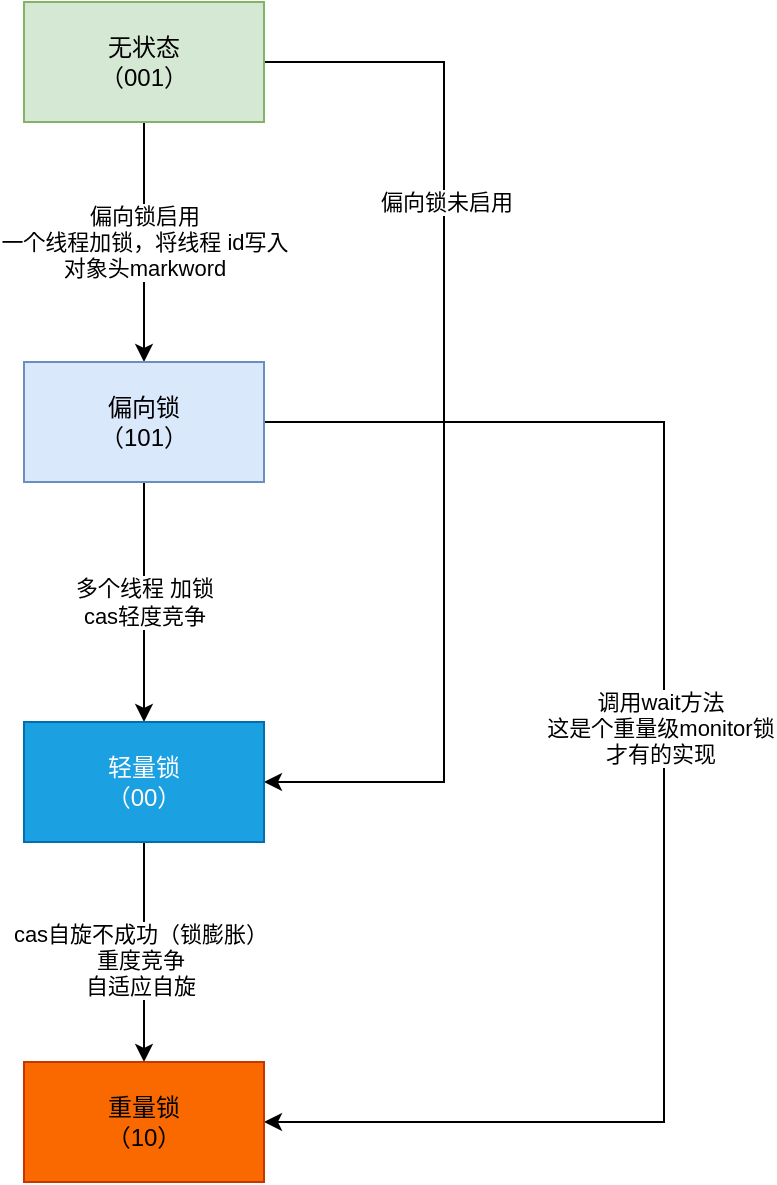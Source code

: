 <mxfile version="21.6.5" type="device">
  <diagram name="第 1 页" id="n1tu3bs2jnX6QsAyU4Jc">
    <mxGraphModel dx="1098" dy="828" grid="1" gridSize="10" guides="1" tooltips="1" connect="1" arrows="1" fold="1" page="1" pageScale="1" pageWidth="827" pageHeight="1169" math="0" shadow="0">
      <root>
        <mxCell id="0" />
        <mxCell id="1" parent="0" />
        <mxCell id="ETT2SsbHruUbjqDq5Ute-5" style="edgeStyle=orthogonalEdgeStyle;rounded=0;orthogonalLoop=1;jettySize=auto;html=1;" edge="1" parent="1" source="ETT2SsbHruUbjqDq5Ute-1" target="ETT2SsbHruUbjqDq5Ute-2">
          <mxGeometry relative="1" as="geometry" />
        </mxCell>
        <mxCell id="ETT2SsbHruUbjqDq5Ute-8" value="偏向锁启用&lt;br&gt;一个线程加锁，将线程 id写入&lt;br&gt;对象头markword" style="edgeLabel;html=1;align=center;verticalAlign=middle;resizable=0;points=[];" vertex="1" connectable="0" parent="ETT2SsbHruUbjqDq5Ute-5">
          <mxGeometry x="-0.217" relative="1" as="geometry">
            <mxPoint y="13" as="offset" />
          </mxGeometry>
        </mxCell>
        <mxCell id="ETT2SsbHruUbjqDq5Ute-11" style="edgeStyle=orthogonalEdgeStyle;rounded=0;orthogonalLoop=1;jettySize=auto;html=1;entryX=1;entryY=0.5;entryDx=0;entryDy=0;" edge="1" parent="1" source="ETT2SsbHruUbjqDq5Ute-1" target="ETT2SsbHruUbjqDq5Ute-3">
          <mxGeometry relative="1" as="geometry">
            <Array as="points">
              <mxPoint x="520" y="120" />
              <mxPoint x="520" y="480" />
            </Array>
          </mxGeometry>
        </mxCell>
        <mxCell id="ETT2SsbHruUbjqDq5Ute-12" value="偏向锁未启用" style="edgeLabel;html=1;align=center;verticalAlign=middle;resizable=0;points=[];" vertex="1" connectable="0" parent="ETT2SsbHruUbjqDq5Ute-11">
          <mxGeometry x="-0.152" y="1" relative="1" as="geometry">
            <mxPoint y="-69" as="offset" />
          </mxGeometry>
        </mxCell>
        <mxCell id="ETT2SsbHruUbjqDq5Ute-1" value="无状态&lt;br&gt;（001）" style="rounded=0;whiteSpace=wrap;html=1;fillColor=#d5e8d4;strokeColor=#82b366;" vertex="1" parent="1">
          <mxGeometry x="310" y="90" width="120" height="60" as="geometry" />
        </mxCell>
        <mxCell id="ETT2SsbHruUbjqDq5Ute-6" style="edgeStyle=orthogonalEdgeStyle;rounded=0;orthogonalLoop=1;jettySize=auto;html=1;entryX=0.5;entryY=0;entryDx=0;entryDy=0;" edge="1" parent="1" source="ETT2SsbHruUbjqDq5Ute-2" target="ETT2SsbHruUbjqDq5Ute-3">
          <mxGeometry relative="1" as="geometry" />
        </mxCell>
        <mxCell id="ETT2SsbHruUbjqDq5Ute-9" value="多个线程 加锁&lt;br&gt;cas轻度竞争" style="edgeLabel;html=1;align=center;verticalAlign=middle;resizable=0;points=[];" vertex="1" connectable="0" parent="ETT2SsbHruUbjqDq5Ute-6">
          <mxGeometry relative="1" as="geometry">
            <mxPoint as="offset" />
          </mxGeometry>
        </mxCell>
        <mxCell id="ETT2SsbHruUbjqDq5Ute-13" style="edgeStyle=orthogonalEdgeStyle;rounded=0;orthogonalLoop=1;jettySize=auto;html=1;entryX=1;entryY=0.5;entryDx=0;entryDy=0;" edge="1" parent="1" source="ETT2SsbHruUbjqDq5Ute-2" target="ETT2SsbHruUbjqDq5Ute-4">
          <mxGeometry relative="1" as="geometry">
            <Array as="points">
              <mxPoint x="630" y="300" />
              <mxPoint x="630" y="650" />
            </Array>
          </mxGeometry>
        </mxCell>
        <mxCell id="ETT2SsbHruUbjqDq5Ute-14" value="调用wait方法&lt;br&gt;这是个重量级monitor锁&lt;br&gt;才有的实现" style="edgeLabel;html=1;align=center;verticalAlign=middle;resizable=0;points=[];" vertex="1" connectable="0" parent="ETT2SsbHruUbjqDq5Ute-13">
          <mxGeometry x="-0.059" y="-2" relative="1" as="geometry">
            <mxPoint as="offset" />
          </mxGeometry>
        </mxCell>
        <mxCell id="ETT2SsbHruUbjqDq5Ute-2" value="偏向锁&lt;br&gt;（101）" style="rounded=0;whiteSpace=wrap;html=1;fillColor=#dae8fc;strokeColor=#6c8ebf;" vertex="1" parent="1">
          <mxGeometry x="310" y="270" width="120" height="60" as="geometry" />
        </mxCell>
        <mxCell id="ETT2SsbHruUbjqDq5Ute-7" style="edgeStyle=orthogonalEdgeStyle;rounded=0;orthogonalLoop=1;jettySize=auto;html=1;" edge="1" parent="1" source="ETT2SsbHruUbjqDq5Ute-3" target="ETT2SsbHruUbjqDq5Ute-4">
          <mxGeometry relative="1" as="geometry" />
        </mxCell>
        <mxCell id="ETT2SsbHruUbjqDq5Ute-10" value="cas自旋不成功（锁膨胀）&lt;br&gt;重度竞争&lt;br&gt;自适应自旋" style="edgeLabel;html=1;align=center;verticalAlign=middle;resizable=0;points=[];" vertex="1" connectable="0" parent="ETT2SsbHruUbjqDq5Ute-7">
          <mxGeometry x="0.073" y="-2" relative="1" as="geometry">
            <mxPoint as="offset" />
          </mxGeometry>
        </mxCell>
        <mxCell id="ETT2SsbHruUbjqDq5Ute-3" value="轻量锁&lt;br&gt;（00）" style="rounded=0;whiteSpace=wrap;html=1;fillColor=#1ba1e2;fontColor=#ffffff;strokeColor=#006EAF;" vertex="1" parent="1">
          <mxGeometry x="310" y="450" width="120" height="60" as="geometry" />
        </mxCell>
        <mxCell id="ETT2SsbHruUbjqDq5Ute-4" value="重量锁&lt;br&gt;（10）" style="rounded=0;whiteSpace=wrap;html=1;fillColor=#fa6800;fontColor=#000000;strokeColor=#C73500;" vertex="1" parent="1">
          <mxGeometry x="310" y="620" width="120" height="60" as="geometry" />
        </mxCell>
      </root>
    </mxGraphModel>
  </diagram>
</mxfile>
